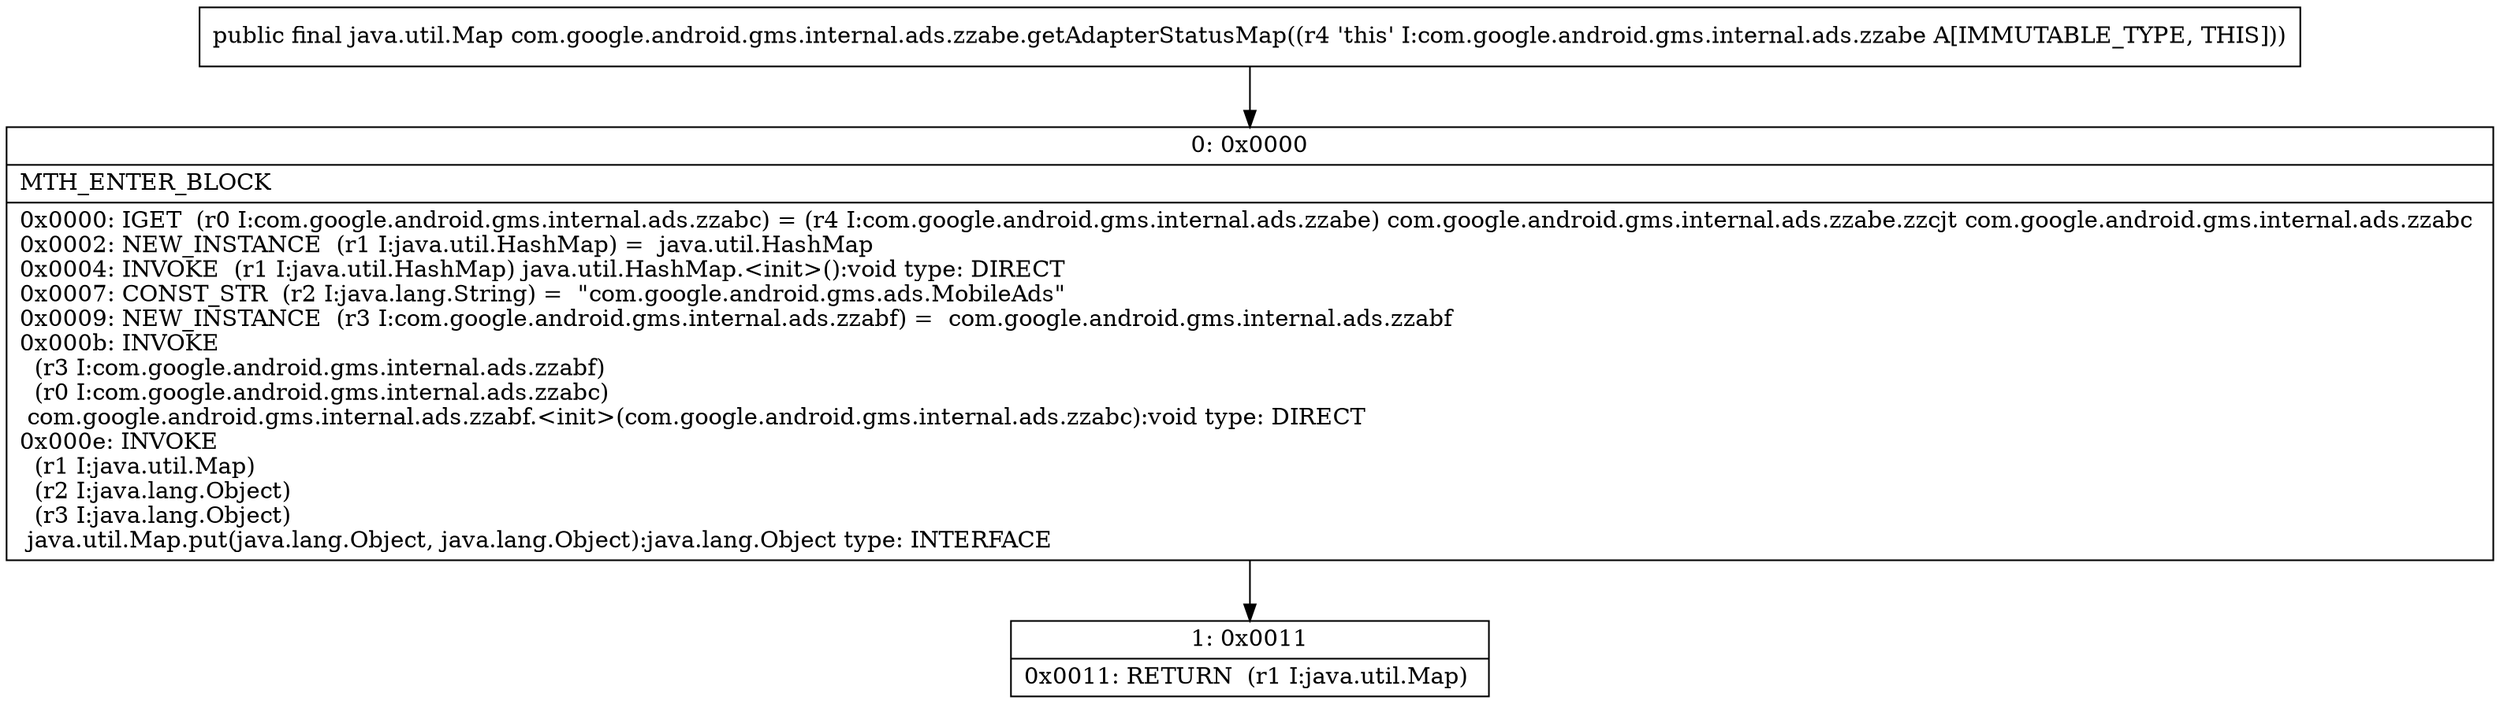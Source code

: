digraph "CFG forcom.google.android.gms.internal.ads.zzabe.getAdapterStatusMap()Ljava\/util\/Map;" {
Node_0 [shape=record,label="{0\:\ 0x0000|MTH_ENTER_BLOCK\l|0x0000: IGET  (r0 I:com.google.android.gms.internal.ads.zzabc) = (r4 I:com.google.android.gms.internal.ads.zzabe) com.google.android.gms.internal.ads.zzabe.zzcjt com.google.android.gms.internal.ads.zzabc \l0x0002: NEW_INSTANCE  (r1 I:java.util.HashMap) =  java.util.HashMap \l0x0004: INVOKE  (r1 I:java.util.HashMap) java.util.HashMap.\<init\>():void type: DIRECT \l0x0007: CONST_STR  (r2 I:java.lang.String) =  \"com.google.android.gms.ads.MobileAds\" \l0x0009: NEW_INSTANCE  (r3 I:com.google.android.gms.internal.ads.zzabf) =  com.google.android.gms.internal.ads.zzabf \l0x000b: INVOKE  \l  (r3 I:com.google.android.gms.internal.ads.zzabf)\l  (r0 I:com.google.android.gms.internal.ads.zzabc)\l com.google.android.gms.internal.ads.zzabf.\<init\>(com.google.android.gms.internal.ads.zzabc):void type: DIRECT \l0x000e: INVOKE  \l  (r1 I:java.util.Map)\l  (r2 I:java.lang.Object)\l  (r3 I:java.lang.Object)\l java.util.Map.put(java.lang.Object, java.lang.Object):java.lang.Object type: INTERFACE \l}"];
Node_1 [shape=record,label="{1\:\ 0x0011|0x0011: RETURN  (r1 I:java.util.Map) \l}"];
MethodNode[shape=record,label="{public final java.util.Map com.google.android.gms.internal.ads.zzabe.getAdapterStatusMap((r4 'this' I:com.google.android.gms.internal.ads.zzabe A[IMMUTABLE_TYPE, THIS])) }"];
MethodNode -> Node_0;
Node_0 -> Node_1;
}

